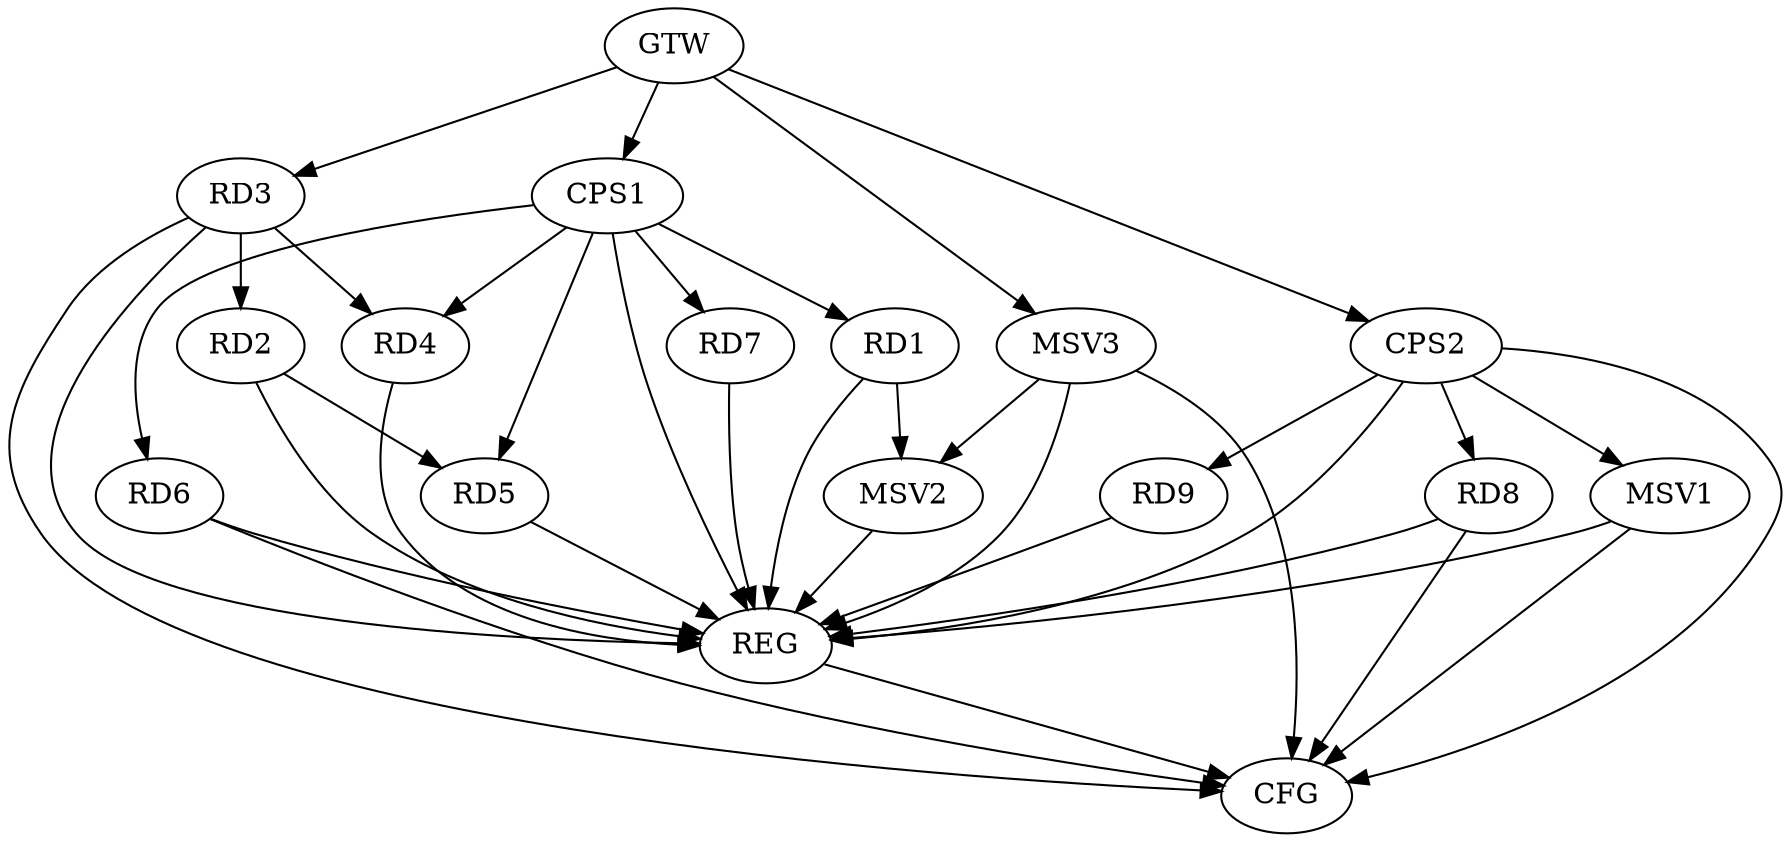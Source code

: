 strict digraph G {
  RD1 [ label="RD1" ];
  RD2 [ label="RD2" ];
  RD3 [ label="RD3" ];
  RD4 [ label="RD4" ];
  RD5 [ label="RD5" ];
  RD6 [ label="RD6" ];
  RD7 [ label="RD7" ];
  RD8 [ label="RD8" ];
  RD9 [ label="RD9" ];
  CPS1 [ label="CPS1" ];
  CPS2 [ label="CPS2" ];
  GTW [ label="GTW" ];
  REG [ label="REG" ];
  CFG [ label="CFG" ];
  MSV1 [ label="MSV1" ];
  MSV2 [ label="MSV2" ];
  MSV3 [ label="MSV3" ];
  RD3 -> RD2;
  RD2 -> RD5;
  RD3 -> RD4;
  CPS1 -> RD1;
  CPS1 -> RD4;
  CPS1 -> RD5;
  CPS1 -> RD6;
  CPS1 -> RD7;
  CPS2 -> RD8;
  CPS2 -> RD9;
  GTW -> RD3;
  GTW -> CPS1;
  GTW -> CPS2;
  RD1 -> REG;
  RD2 -> REG;
  RD3 -> REG;
  RD4 -> REG;
  RD5 -> REG;
  RD6 -> REG;
  RD7 -> REG;
  RD8 -> REG;
  RD9 -> REG;
  CPS1 -> REG;
  CPS2 -> REG;
  RD3 -> CFG;
  RD8 -> CFG;
  RD6 -> CFG;
  CPS2 -> CFG;
  REG -> CFG;
  CPS2 -> MSV1;
  MSV1 -> REG;
  MSV1 -> CFG;
  RD1 -> MSV2;
  MSV2 -> REG;
  MSV3 -> MSV2;
  GTW -> MSV3;
  MSV3 -> REG;
  MSV3 -> CFG;
}
